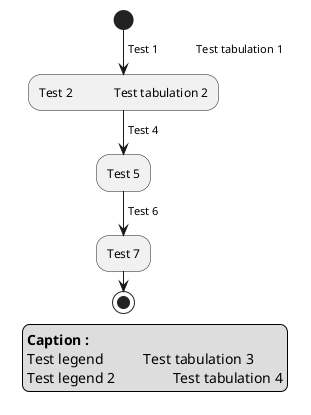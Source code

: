 {
  "sha1": "jfewt4x2x3si9zp2ej847wcy8iftdsw",
  "insertion": {
    "when": "2024-06-03T18:59:31.824Z",
    "url": "http://forum.plantuml.net/8067/tabulation-character-doesnt-work-in-legend",
    "user": "plantuml@gmail.com"
  }
}
@startuml
start
-> Test 1\t\tTest tabulation 1;
:Test 2\t\tTest tabulation 2;
-> Test 4;
:Test 5;
-> Test 6;
:Test 7;
legend right
**Caption :**
Test legend\t\tTest tabulation 3
Test legend 2\t\tTest tabulation 4
endlegend
stop
@enduml
